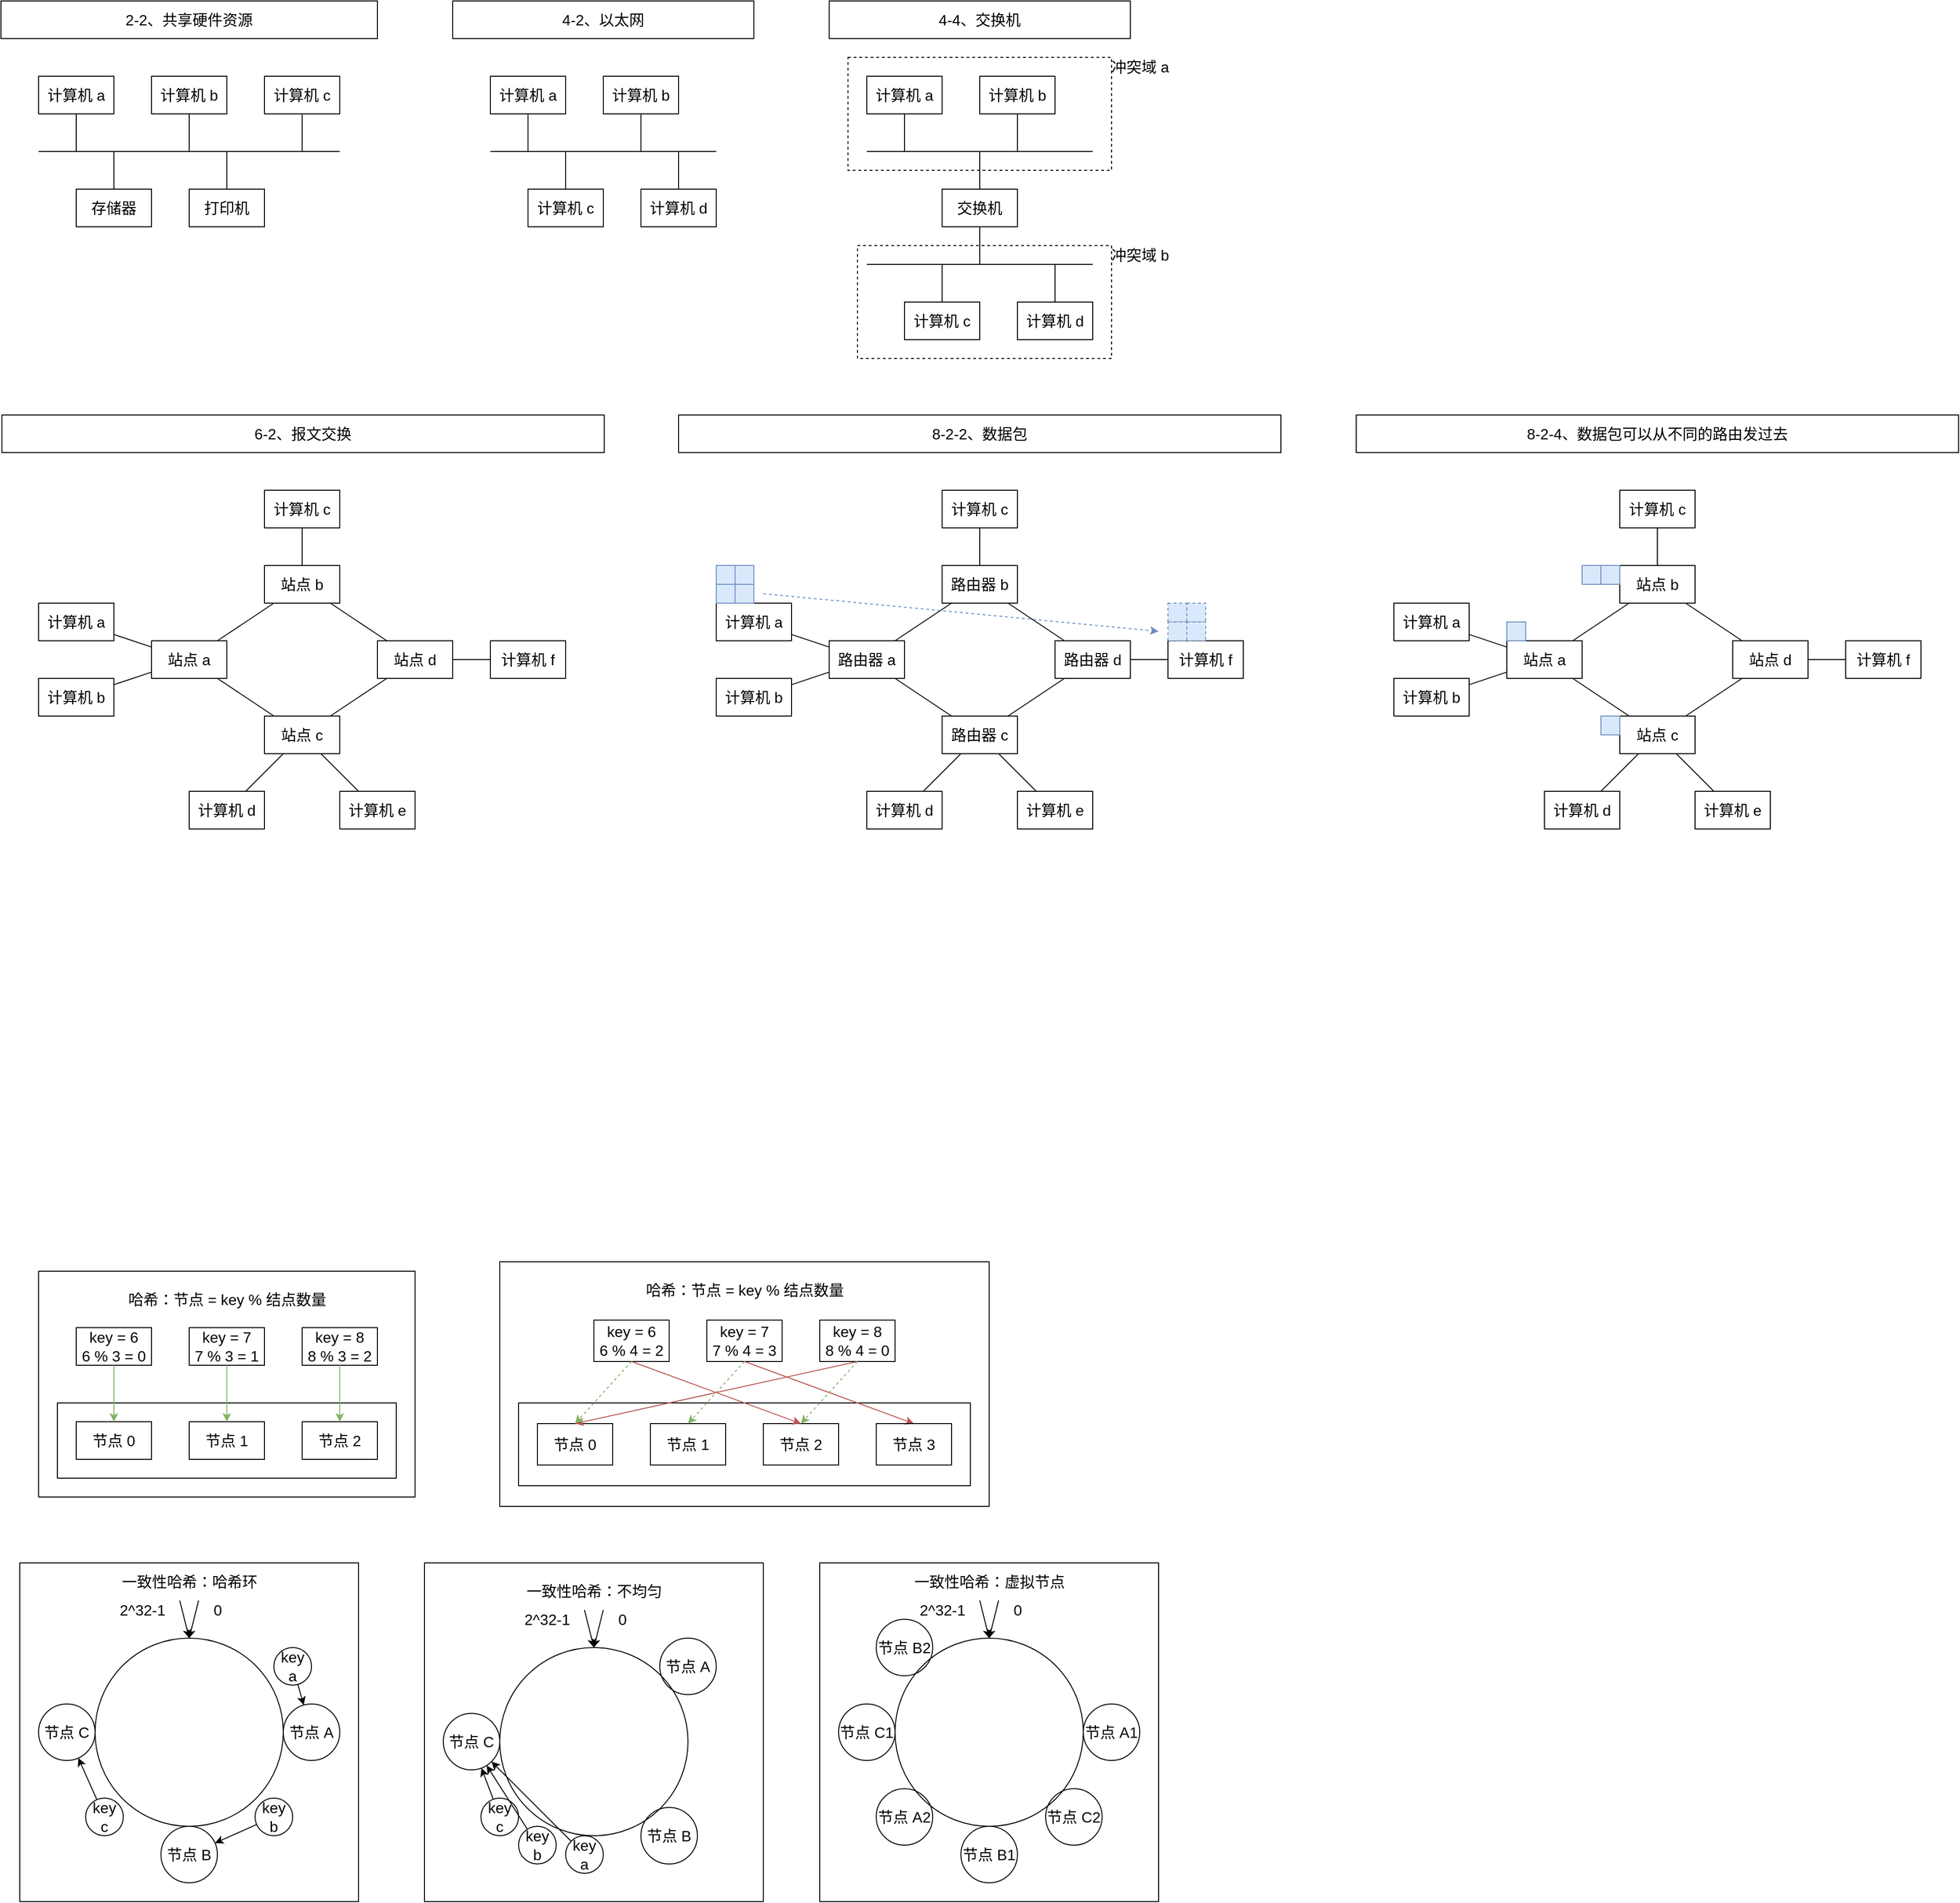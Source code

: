 <mxfile version="17.4.2" type="device"><diagram id="4A3AHrhqkBytTZ4Egqqp" name="第 1 页"><mxGraphModel dx="1209" dy="937" grid="1" gridSize="10" guides="0" tooltips="1" connect="1" arrows="0" fold="1" page="1" pageScale="1" pageWidth="827" pageHeight="1169" math="0" shadow="0"><root><mxCell id="0"/><mxCell id="1" parent="0"/><mxCell id="Lyq3fDjOrEpXF0PggJTx-3" value="" style="group;fontSize=16;" parent="1" vertex="1" connectable="0"><mxGeometry x="120" y="1430" width="400" height="240" as="geometry"/></mxCell><mxCell id="YoetPpUAzAx6CNNWcJrQ-24" value="" style="rounded=0;whiteSpace=wrap;html=1;fontSize=16;strokeColor=default;fillColor=none;container=0;" parent="Lyq3fDjOrEpXF0PggJTx-3" vertex="1"><mxGeometry x="20" y="140" width="360" height="80" as="geometry"/></mxCell><mxCell id="YoetPpUAzAx6CNNWcJrQ-17" value="key = 6&lt;br style=&quot;font-size: 16px;&quot;&gt;6 % 3 = 0" style="rounded=0;whiteSpace=wrap;html=1;fontSize=16;strokeColor=default;fillColor=none;container=0;" parent="Lyq3fDjOrEpXF0PggJTx-3" vertex="1"><mxGeometry x="40" y="60" width="80" height="40" as="geometry"/></mxCell><mxCell id="YoetPpUAzAx6CNNWcJrQ-19" value="key = 7&lt;br style=&quot;font-size: 16px;&quot;&gt;7 % 3 = 1" style="rounded=0;whiteSpace=wrap;html=1;fontSize=16;strokeColor=default;fillColor=none;container=0;" parent="Lyq3fDjOrEpXF0PggJTx-3" vertex="1"><mxGeometry x="160" y="60" width="80" height="40" as="geometry"/></mxCell><mxCell id="YoetPpUAzAx6CNNWcJrQ-20" value="key = 8&lt;br style=&quot;font-size: 16px;&quot;&gt;8 % 3 = 2" style="rounded=0;whiteSpace=wrap;html=1;fontSize=16;strokeColor=default;fillColor=none;container=0;" parent="Lyq3fDjOrEpXF0PggJTx-3" vertex="1"><mxGeometry x="280" y="60" width="80" height="40" as="geometry"/></mxCell><mxCell id="YoetPpUAzAx6CNNWcJrQ-21" value="节点&amp;nbsp;0" style="rounded=0;whiteSpace=wrap;html=1;fontSize=16;strokeColor=default;fillColor=none;container=0;" parent="Lyq3fDjOrEpXF0PggJTx-3" vertex="1"><mxGeometry x="40" y="160" width="80" height="40" as="geometry"/></mxCell><mxCell id="YoetPpUAzAx6CNNWcJrQ-22" value="节点 1" style="rounded=0;whiteSpace=wrap;html=1;fontSize=16;strokeColor=default;fillColor=none;container=0;" parent="Lyq3fDjOrEpXF0PggJTx-3" vertex="1"><mxGeometry x="160" y="160" width="80" height="40" as="geometry"/></mxCell><mxCell id="YoetPpUAzAx6CNNWcJrQ-23" value="节点&amp;nbsp;2" style="rounded=0;whiteSpace=wrap;html=1;fontSize=16;strokeColor=default;fillColor=none;container=0;" parent="Lyq3fDjOrEpXF0PggJTx-3" vertex="1"><mxGeometry x="280" y="160" width="80" height="40" as="geometry"/></mxCell><mxCell id="YoetPpUAzAx6CNNWcJrQ-25" value="" style="endArrow=classic;html=1;rounded=0;fontSize=16;strokeColor=#82b366;fillColor=#d5e8d4;" parent="Lyq3fDjOrEpXF0PggJTx-3" source="YoetPpUAzAx6CNNWcJrQ-17" target="YoetPpUAzAx6CNNWcJrQ-21" edge="1"><mxGeometry width="50" height="50" relative="1" as="geometry"><mxPoint x="200" y="110" as="sourcePoint"/><mxPoint x="250" y="60" as="targetPoint"/></mxGeometry></mxCell><mxCell id="YoetPpUAzAx6CNNWcJrQ-26" value="" style="endArrow=classic;html=1;rounded=0;fontSize=16;strokeColor=#82b366;fillColor=#d5e8d4;" parent="Lyq3fDjOrEpXF0PggJTx-3" source="YoetPpUAzAx6CNNWcJrQ-19" target="YoetPpUAzAx6CNNWcJrQ-22" edge="1"><mxGeometry width="50" height="50" relative="1" as="geometry"><mxPoint x="200" y="110" as="sourcePoint"/><mxPoint x="250" y="60" as="targetPoint"/></mxGeometry></mxCell><mxCell id="YoetPpUAzAx6CNNWcJrQ-27" value="" style="endArrow=classic;html=1;rounded=0;fontSize=16;strokeColor=#82b366;fillColor=#d5e8d4;" parent="Lyq3fDjOrEpXF0PggJTx-3" source="YoetPpUAzAx6CNNWcJrQ-20" target="YoetPpUAzAx6CNNWcJrQ-23" edge="1"><mxGeometry width="50" height="50" relative="1" as="geometry"><mxPoint x="210" y="110" as="sourcePoint"/><mxPoint x="210" y="170" as="targetPoint"/></mxGeometry></mxCell><mxCell id="YoetPpUAzAx6CNNWcJrQ-40" value="" style="rounded=0;whiteSpace=wrap;html=1;fontSize=16;strokeColor=default;fillColor=none;container=0;" parent="Lyq3fDjOrEpXF0PggJTx-3" vertex="1"><mxGeometry width="400" height="240" as="geometry"/></mxCell><mxCell id="Lyq3fDjOrEpXF0PggJTx-2" value="哈希：节点 = key % 结点数量" style="text;html=1;align=center;verticalAlign=middle;resizable=0;points=[];autosize=1;strokeColor=none;fillColor=none;fontSize=16;" parent="Lyq3fDjOrEpXF0PggJTx-3" vertex="1"><mxGeometry x="85" y="20" width="230" height="20" as="geometry"/></mxCell><mxCell id="Lyq3fDjOrEpXF0PggJTx-10" value="" style="group;fontSize=16;" parent="1" vertex="1" connectable="0"><mxGeometry x="610" y="1420" width="520" height="260" as="geometry"/></mxCell><mxCell id="YoetPpUAzAx6CNNWcJrQ-42" value="" style="rounded=0;whiteSpace=wrap;html=1;fontSize=16;strokeColor=default;fillColor=none;container=0;" parent="Lyq3fDjOrEpXF0PggJTx-10" vertex="1"><mxGeometry width="520" height="260" as="geometry"/></mxCell><mxCell id="Lyq3fDjOrEpXF0PggJTx-4" value="哈希：节点 = key % 结点数量" style="text;html=1;align=center;verticalAlign=middle;resizable=0;points=[];autosize=1;strokeColor=none;fillColor=none;fontSize=16;container=0;" parent="Lyq3fDjOrEpXF0PggJTx-10" vertex="1"><mxGeometry x="145" y="20" width="230" height="20" as="geometry"/></mxCell><mxCell id="YoetPpUAzAx6CNNWcJrQ-28" value="" style="rounded=0;whiteSpace=wrap;html=1;fontSize=16;strokeColor=default;fillColor=none;container=0;" parent="Lyq3fDjOrEpXF0PggJTx-10" vertex="1"><mxGeometry x="20" y="150" width="480" height="88" as="geometry"/></mxCell><mxCell id="YoetPpUAzAx6CNNWcJrQ-29" value="key = 6&lt;br style=&quot;font-size: 16px;&quot;&gt;6 % 4 = 2" style="rounded=0;whiteSpace=wrap;html=1;fontSize=16;strokeColor=default;fillColor=none;container=0;" parent="Lyq3fDjOrEpXF0PggJTx-10" vertex="1"><mxGeometry x="100" y="62" width="80" height="44" as="geometry"/></mxCell><mxCell id="YoetPpUAzAx6CNNWcJrQ-30" value="key = 7&lt;br style=&quot;font-size: 16px;&quot;&gt;7 % 4 = 3" style="rounded=0;whiteSpace=wrap;html=1;fontSize=16;strokeColor=default;fillColor=none;container=0;" parent="Lyq3fDjOrEpXF0PggJTx-10" vertex="1"><mxGeometry x="220" y="62" width="80" height="44" as="geometry"/></mxCell><mxCell id="YoetPpUAzAx6CNNWcJrQ-31" value="key = 8&lt;br style=&quot;font-size: 16px;&quot;&gt;8 % 4 = 0" style="rounded=0;whiteSpace=wrap;html=1;fontSize=16;strokeColor=default;fillColor=none;container=0;" parent="Lyq3fDjOrEpXF0PggJTx-10" vertex="1"><mxGeometry x="340" y="62" width="80" height="44" as="geometry"/></mxCell><mxCell id="YoetPpUAzAx6CNNWcJrQ-32" value="节点&amp;nbsp;0" style="rounded=0;whiteSpace=wrap;html=1;fontSize=16;strokeColor=default;fillColor=none;container=0;" parent="Lyq3fDjOrEpXF0PggJTx-10" vertex="1"><mxGeometry x="40" y="172" width="80" height="44" as="geometry"/></mxCell><mxCell id="YoetPpUAzAx6CNNWcJrQ-33" value="节点 1" style="rounded=0;whiteSpace=wrap;html=1;fontSize=16;strokeColor=default;fillColor=none;container=0;" parent="Lyq3fDjOrEpXF0PggJTx-10" vertex="1"><mxGeometry x="160" y="172" width="80" height="44" as="geometry"/></mxCell><mxCell id="YoetPpUAzAx6CNNWcJrQ-34" value="节点&amp;nbsp;2" style="rounded=0;whiteSpace=wrap;html=1;fontSize=16;strokeColor=default;fillColor=none;container=0;" parent="Lyq3fDjOrEpXF0PggJTx-10" vertex="1"><mxGeometry x="280" y="172" width="80" height="44" as="geometry"/></mxCell><mxCell id="YoetPpUAzAx6CNNWcJrQ-35" value="" style="endArrow=classic;html=1;rounded=0;fontSize=16;strokeColor=#b85450;fillColor=#f8cecc;exitX=0.5;exitY=1;exitDx=0;exitDy=0;entryX=0.5;entryY=0;entryDx=0;entryDy=0;" parent="Lyq3fDjOrEpXF0PggJTx-10" source="YoetPpUAzAx6CNNWcJrQ-29" target="YoetPpUAzAx6CNNWcJrQ-34" edge="1"><mxGeometry width="50" height="50" relative="1" as="geometry"><mxPoint x="200" y="117" as="sourcePoint"/><mxPoint x="250" y="62" as="targetPoint"/></mxGeometry></mxCell><mxCell id="YoetPpUAzAx6CNNWcJrQ-36" value="" style="endArrow=classic;html=1;rounded=0;fontSize=16;strokeColor=#b85450;fillColor=#f8cecc;exitX=0.5;exitY=1;exitDx=0;exitDy=0;entryX=0.5;entryY=0;entryDx=0;entryDy=0;" parent="Lyq3fDjOrEpXF0PggJTx-10" source="YoetPpUAzAx6CNNWcJrQ-30" target="YoetPpUAzAx6CNNWcJrQ-38" edge="1"><mxGeometry width="50" height="50" relative="1" as="geometry"><mxPoint x="200" y="117" as="sourcePoint"/><mxPoint x="250" y="62" as="targetPoint"/></mxGeometry></mxCell><mxCell id="YoetPpUAzAx6CNNWcJrQ-37" value="" style="endArrow=classic;html=1;rounded=0;fontSize=16;strokeColor=#b85450;fillColor=#f8cecc;exitX=0.5;exitY=1;exitDx=0;exitDy=0;entryX=0.5;entryY=0;entryDx=0;entryDy=0;" parent="Lyq3fDjOrEpXF0PggJTx-10" source="YoetPpUAzAx6CNNWcJrQ-31" target="YoetPpUAzAx6CNNWcJrQ-32" edge="1"><mxGeometry width="50" height="50" relative="1" as="geometry"><mxPoint x="210" y="117" as="sourcePoint"/><mxPoint x="210" y="183" as="targetPoint"/></mxGeometry></mxCell><mxCell id="YoetPpUAzAx6CNNWcJrQ-38" value="节点 3" style="rounded=0;whiteSpace=wrap;html=1;fontSize=16;strokeColor=default;fillColor=none;container=0;" parent="Lyq3fDjOrEpXF0PggJTx-10" vertex="1"><mxGeometry x="400" y="172" width="80" height="44" as="geometry"/></mxCell><mxCell id="Lyq3fDjOrEpXF0PggJTx-5" value="" style="endArrow=classic;html=1;rounded=0;fontSize=16;strokeColor=#82b366;fillColor=#d5e8d4;exitX=0.5;exitY=1;exitDx=0;exitDy=0;entryX=0.5;entryY=0;entryDx=0;entryDy=0;dashed=1;" parent="Lyq3fDjOrEpXF0PggJTx-10" source="YoetPpUAzAx6CNNWcJrQ-29" target="YoetPpUAzAx6CNNWcJrQ-32" edge="1"><mxGeometry width="50" height="50" relative="1" as="geometry"><mxPoint x="550" y="112" as="sourcePoint"/><mxPoint x="550" y="172" as="targetPoint"/></mxGeometry></mxCell><mxCell id="Lyq3fDjOrEpXF0PggJTx-6" value="" style="endArrow=classic;html=1;rounded=0;fontSize=16;strokeColor=#82b366;fillColor=#d5e8d4;exitX=0.5;exitY=1;exitDx=0;exitDy=0;entryX=0.5;entryY=0;entryDx=0;entryDy=0;dashed=1;" parent="Lyq3fDjOrEpXF0PggJTx-10" source="YoetPpUAzAx6CNNWcJrQ-30" target="YoetPpUAzAx6CNNWcJrQ-33" edge="1"><mxGeometry width="50" height="50" relative="1" as="geometry"><mxPoint x="560" y="80" as="sourcePoint"/><mxPoint x="670" y="172" as="targetPoint"/></mxGeometry></mxCell><mxCell id="Lyq3fDjOrEpXF0PggJTx-7" value="" style="endArrow=classic;html=1;rounded=0;fontSize=16;strokeColor=#82b366;fillColor=#d5e8d4;exitX=0.5;exitY=1;exitDx=0;exitDy=0;entryX=0.5;entryY=0;entryDx=0;entryDy=0;dashed=1;" parent="Lyq3fDjOrEpXF0PggJTx-10" source="YoetPpUAzAx6CNNWcJrQ-31" target="YoetPpUAzAx6CNNWcJrQ-34" edge="1"><mxGeometry width="50" height="50" relative="1" as="geometry"><mxPoint x="610.0" y="112" as="sourcePoint"/><mxPoint x="610.0" y="172" as="targetPoint"/></mxGeometry></mxCell><mxCell id="Lyq3fDjOrEpXF0PggJTx-12" value="" style="group;fontSize=16;" parent="1" vertex="1" connectable="0"><mxGeometry x="100" y="1740" width="360" height="360" as="geometry"/></mxCell><mxCell id="YoetPpUAzAx6CNNWcJrQ-52" value="" style="ellipse;whiteSpace=wrap;html=1;aspect=fixed;fontSize=16;strokeColor=default;fillColor=none;container=0;" parent="Lyq3fDjOrEpXF0PggJTx-12" vertex="1"><mxGeometry x="80" y="80" width="200" height="200" as="geometry"/></mxCell><mxCell id="YoetPpUAzAx6CNNWcJrQ-53" value="节点 C" style="ellipse;whiteSpace=wrap;html=1;aspect=fixed;fontSize=16;strokeColor=default;fillColor=none;container=0;" parent="Lyq3fDjOrEpXF0PggJTx-12" vertex="1"><mxGeometry x="20" y="150" width="60" height="60" as="geometry"/></mxCell><mxCell id="YoetPpUAzAx6CNNWcJrQ-54" value="节点 B" style="ellipse;whiteSpace=wrap;html=1;aspect=fixed;fontSize=16;strokeColor=default;fillColor=none;container=0;" parent="Lyq3fDjOrEpXF0PggJTx-12" vertex="1"><mxGeometry x="150" y="280" width="60" height="60" as="geometry"/></mxCell><mxCell id="YoetPpUAzAx6CNNWcJrQ-55" value="节点 A" style="ellipse;whiteSpace=wrap;html=1;aspect=fixed;fontSize=16;strokeColor=default;fillColor=none;container=0;" parent="Lyq3fDjOrEpXF0PggJTx-12" vertex="1"><mxGeometry x="280" y="150" width="60" height="60" as="geometry"/></mxCell><mxCell id="YoetPpUAzAx6CNNWcJrQ-56" value="" style="endArrow=classic;html=1;rounded=0;fontSize=16;strokeColor=#000000;entryX=0.5;entryY=0;entryDx=0;entryDy=0;" parent="Lyq3fDjOrEpXF0PggJTx-12" target="YoetPpUAzAx6CNNWcJrQ-52" edge="1"><mxGeometry width="50" height="50" relative="1" as="geometry"><mxPoint x="190" y="40" as="sourcePoint"/><mxPoint x="190" y="80" as="targetPoint"/></mxGeometry></mxCell><mxCell id="YoetPpUAzAx6CNNWcJrQ-57" value="" style="endArrow=classic;html=1;rounded=0;fontSize=16;strokeColor=#000000;entryX=0.5;entryY=0;entryDx=0;entryDy=0;" parent="Lyq3fDjOrEpXF0PggJTx-12" target="YoetPpUAzAx6CNNWcJrQ-52" edge="1"><mxGeometry width="50" height="50" relative="1" as="geometry"><mxPoint x="170" y="40" as="sourcePoint"/><mxPoint x="170" y="80" as="targetPoint"/></mxGeometry></mxCell><mxCell id="YoetPpUAzAx6CNNWcJrQ-58" value="0" style="text;html=1;align=center;verticalAlign=middle;resizable=0;points=[];autosize=1;strokeColor=none;fillColor=none;fontSize=16;container=0;" parent="Lyq3fDjOrEpXF0PggJTx-12" vertex="1"><mxGeometry x="200" y="40" width="20" height="20" as="geometry"/></mxCell><mxCell id="YoetPpUAzAx6CNNWcJrQ-59" value="2^32-1" style="text;html=1;align=center;verticalAlign=middle;resizable=0;points=[];autosize=1;strokeColor=none;fillColor=none;fontSize=16;container=0;" parent="Lyq3fDjOrEpXF0PggJTx-12" vertex="1"><mxGeometry x="100" y="40" width="60" height="20" as="geometry"/></mxCell><mxCell id="YoetPpUAzAx6CNNWcJrQ-60" value="key&lt;br style=&quot;font-size: 16px;&quot;&gt;a" style="ellipse;whiteSpace=wrap;html=1;aspect=fixed;fontSize=16;strokeColor=default;fillColor=none;container=0;" parent="Lyq3fDjOrEpXF0PggJTx-12" vertex="1"><mxGeometry x="270" y="90" width="40" height="40" as="geometry"/></mxCell><mxCell id="YoetPpUAzAx6CNNWcJrQ-61" value="key&lt;br style=&quot;font-size: 16px;&quot;&gt;b" style="ellipse;whiteSpace=wrap;html=1;aspect=fixed;fontSize=16;strokeColor=default;fillColor=none;container=0;" parent="Lyq3fDjOrEpXF0PggJTx-12" vertex="1"><mxGeometry x="250" y="250" width="40" height="40" as="geometry"/></mxCell><mxCell id="YoetPpUAzAx6CNNWcJrQ-62" value="key&lt;br style=&quot;font-size: 16px;&quot;&gt;c" style="ellipse;whiteSpace=wrap;html=1;aspect=fixed;fontSize=16;strokeColor=default;fillColor=none;container=0;" parent="Lyq3fDjOrEpXF0PggJTx-12" vertex="1"><mxGeometry x="70" y="250" width="40" height="40" as="geometry"/></mxCell><mxCell id="YoetPpUAzAx6CNNWcJrQ-63" value="" style="endArrow=classic;html=1;rounded=0;fontSize=16;strokeColor=#000000;" parent="Lyq3fDjOrEpXF0PggJTx-12" source="YoetPpUAzAx6CNNWcJrQ-61" target="YoetPpUAzAx6CNNWcJrQ-54" edge="1"><mxGeometry width="50" height="50" relative="1" as="geometry"><mxPoint x="150" y="130" as="sourcePoint"/><mxPoint x="200" y="80" as="targetPoint"/></mxGeometry></mxCell><mxCell id="YoetPpUAzAx6CNNWcJrQ-64" value="" style="endArrow=classic;html=1;rounded=0;fontSize=16;strokeColor=#000000;" parent="Lyq3fDjOrEpXF0PggJTx-12" source="YoetPpUAzAx6CNNWcJrQ-60" target="YoetPpUAzAx6CNNWcJrQ-55" edge="1"><mxGeometry width="50" height="50" relative="1" as="geometry"><mxPoint x="261.497" y="293.52" as="sourcePoint"/><mxPoint x="218.12" y="309.548" as="targetPoint"/></mxGeometry></mxCell><mxCell id="YoetPpUAzAx6CNNWcJrQ-65" value="" style="endArrow=classic;html=1;rounded=0;fontSize=16;strokeColor=#000000;" parent="Lyq3fDjOrEpXF0PggJTx-12" source="YoetPpUAzAx6CNNWcJrQ-62" target="YoetPpUAzAx6CNNWcJrQ-53" edge="1"><mxGeometry width="50" height="50" relative="1" as="geometry"><mxPoint x="294.519" y="128.117" as="sourcePoint"/><mxPoint x="308.578" y="162.26" as="targetPoint"/></mxGeometry></mxCell><mxCell id="YoetPpUAzAx6CNNWcJrQ-66" value="" style="rounded=0;whiteSpace=wrap;html=1;fontSize=16;strokeColor=default;fillColor=none;container=0;" parent="Lyq3fDjOrEpXF0PggJTx-12" vertex="1"><mxGeometry width="360" height="360" as="geometry"/></mxCell><mxCell id="Lyq3fDjOrEpXF0PggJTx-11" value="一致性哈希：哈希环" style="text;html=1;align=center;verticalAlign=middle;resizable=0;points=[];autosize=1;strokeColor=none;fillColor=none;fontSize=16;" parent="Lyq3fDjOrEpXF0PggJTx-12" vertex="1"><mxGeometry x="100" y="10" width="160" height="20" as="geometry"/></mxCell><mxCell id="Lyq3fDjOrEpXF0PggJTx-25" value="" style="group;fontSize=16;" parent="1" vertex="1" connectable="0"><mxGeometry x="950" y="1740" width="360" height="360" as="geometry"/></mxCell><mxCell id="YoetPpUAzAx6CNNWcJrQ-95" value="" style="ellipse;whiteSpace=wrap;html=1;aspect=fixed;fontSize=16;strokeColor=default;fillColor=none;container=0;" parent="Lyq3fDjOrEpXF0PggJTx-25" vertex="1"><mxGeometry x="80" y="80" width="200" height="200" as="geometry"/></mxCell><mxCell id="YoetPpUAzAx6CNNWcJrQ-96" value="节点 C1" style="ellipse;whiteSpace=wrap;html=1;aspect=fixed;fontSize=16;strokeColor=default;fillColor=none;container=0;" parent="Lyq3fDjOrEpXF0PggJTx-25" vertex="1"><mxGeometry x="20" y="150" width="60" height="60" as="geometry"/></mxCell><mxCell id="YoetPpUAzAx6CNNWcJrQ-97" value="节点 B2" style="ellipse;whiteSpace=wrap;html=1;aspect=fixed;fontSize=16;strokeColor=default;fillColor=none;container=0;" parent="Lyq3fDjOrEpXF0PggJTx-25" vertex="1"><mxGeometry x="60" y="60" width="60" height="60" as="geometry"/></mxCell><mxCell id="YoetPpUAzAx6CNNWcJrQ-98" value="节点 A2" style="ellipse;whiteSpace=wrap;html=1;aspect=fixed;fontSize=16;strokeColor=default;fillColor=none;container=0;" parent="Lyq3fDjOrEpXF0PggJTx-25" vertex="1"><mxGeometry x="60" y="240" width="60" height="60" as="geometry"/></mxCell><mxCell id="YoetPpUAzAx6CNNWcJrQ-109" value="" style="rounded=0;whiteSpace=wrap;html=1;fontSize=16;strokeColor=default;fillColor=none;container=0;" parent="Lyq3fDjOrEpXF0PggJTx-25" vertex="1"><mxGeometry width="360" height="360" as="geometry"/></mxCell><mxCell id="YoetPpUAzAx6CNNWcJrQ-111" value="节点 B1" style="ellipse;whiteSpace=wrap;html=1;aspect=fixed;fontSize=16;strokeColor=default;fillColor=none;container=0;" parent="Lyq3fDjOrEpXF0PggJTx-25" vertex="1"><mxGeometry x="150" y="280" width="60" height="60" as="geometry"/></mxCell><mxCell id="YoetPpUAzAx6CNNWcJrQ-112" value="节点 A1" style="ellipse;whiteSpace=wrap;html=1;aspect=fixed;fontSize=16;strokeColor=default;fillColor=none;container=0;" parent="Lyq3fDjOrEpXF0PggJTx-25" vertex="1"><mxGeometry x="280" y="150" width="60" height="60" as="geometry"/></mxCell><mxCell id="YoetPpUAzAx6CNNWcJrQ-116" value="节点 C2" style="ellipse;whiteSpace=wrap;html=1;aspect=fixed;fontSize=16;strokeColor=default;fillColor=none;container=0;" parent="Lyq3fDjOrEpXF0PggJTx-25" vertex="1"><mxGeometry x="240" y="240" width="60" height="60" as="geometry"/></mxCell><mxCell id="Lyq3fDjOrEpXF0PggJTx-19" value="" style="endArrow=classic;html=1;rounded=0;fontSize=16;strokeColor=#000000;entryX=0.5;entryY=0;entryDx=0;entryDy=0;" parent="Lyq3fDjOrEpXF0PggJTx-25" target="YoetPpUAzAx6CNNWcJrQ-95" edge="1"><mxGeometry width="50" height="50" relative="1" as="geometry"><mxPoint x="190" y="40" as="sourcePoint"/><mxPoint x="180" y="70" as="targetPoint"/></mxGeometry></mxCell><mxCell id="Lyq3fDjOrEpXF0PggJTx-20" value="" style="endArrow=classic;html=1;rounded=0;fontSize=16;strokeColor=#000000;entryX=0.5;entryY=0;entryDx=0;entryDy=0;" parent="Lyq3fDjOrEpXF0PggJTx-25" target="YoetPpUAzAx6CNNWcJrQ-95" edge="1"><mxGeometry width="50" height="50" relative="1" as="geometry"><mxPoint x="170" y="40" as="sourcePoint"/><mxPoint x="180" y="70" as="targetPoint"/></mxGeometry></mxCell><mxCell id="Lyq3fDjOrEpXF0PggJTx-21" value="0" style="text;html=1;align=center;verticalAlign=middle;resizable=0;points=[];autosize=1;strokeColor=none;fillColor=none;fontSize=16;container=0;" parent="Lyq3fDjOrEpXF0PggJTx-25" vertex="1"><mxGeometry x="200" y="40" width="20" height="20" as="geometry"/></mxCell><mxCell id="Lyq3fDjOrEpXF0PggJTx-22" value="2^32-1" style="text;html=1;align=center;verticalAlign=middle;resizable=0;points=[];autosize=1;strokeColor=none;fillColor=none;fontSize=16;container=0;" parent="Lyq3fDjOrEpXF0PggJTx-25" vertex="1"><mxGeometry x="100" y="40" width="60" height="20" as="geometry"/></mxCell><mxCell id="Lyq3fDjOrEpXF0PggJTx-23" value="一致性哈希：虚拟节点" style="text;html=1;align=center;verticalAlign=middle;resizable=0;points=[];autosize=1;strokeColor=none;fillColor=none;fontSize=16;" parent="Lyq3fDjOrEpXF0PggJTx-25" vertex="1"><mxGeometry x="90" y="10" width="180" height="20" as="geometry"/></mxCell><mxCell id="Lyq3fDjOrEpXF0PggJTx-27" value="" style="group;fontSize=16;" parent="1" vertex="1" connectable="0"><mxGeometry x="530" y="1740" width="360" height="360" as="geometry"/></mxCell><mxCell id="YoetPpUAzAx6CNNWcJrQ-86" value="" style="rounded=0;whiteSpace=wrap;html=1;fontSize=16;strokeColor=default;fillColor=none;container=0;" parent="Lyq3fDjOrEpXF0PggJTx-27" vertex="1"><mxGeometry width="360" height="360" as="geometry"/></mxCell><mxCell id="YoetPpUAzAx6CNNWcJrQ-72" value="" style="ellipse;whiteSpace=wrap;html=1;aspect=fixed;fontSize=16;strokeColor=default;fillColor=none;container=0;" parent="Lyq3fDjOrEpXF0PggJTx-27" vertex="1"><mxGeometry x="80" y="90" width="200" height="200" as="geometry"/></mxCell><mxCell id="YoetPpUAzAx6CNNWcJrQ-73" value="节点 C" style="ellipse;whiteSpace=wrap;html=1;aspect=fixed;fontSize=16;strokeColor=default;fillColor=none;container=0;" parent="Lyq3fDjOrEpXF0PggJTx-27" vertex="1"><mxGeometry x="20" y="160" width="60" height="60" as="geometry"/></mxCell><mxCell id="YoetPpUAzAx6CNNWcJrQ-74" value="节点 B" style="ellipse;whiteSpace=wrap;html=1;aspect=fixed;fontSize=16;strokeColor=default;fillColor=none;container=0;" parent="Lyq3fDjOrEpXF0PggJTx-27" vertex="1"><mxGeometry x="230" y="260" width="60" height="60" as="geometry"/></mxCell><mxCell id="YoetPpUAzAx6CNNWcJrQ-75" value="节点 A" style="ellipse;whiteSpace=wrap;html=1;aspect=fixed;fontSize=16;strokeColor=default;fillColor=none;container=0;" parent="Lyq3fDjOrEpXF0PggJTx-27" vertex="1"><mxGeometry x="250" y="80" width="60" height="60" as="geometry"/></mxCell><mxCell id="YoetPpUAzAx6CNNWcJrQ-80" value="key&lt;br style=&quot;font-size: 16px;&quot;&gt;a" style="ellipse;whiteSpace=wrap;html=1;aspect=fixed;fontSize=16;strokeColor=default;fillColor=none;container=0;" parent="Lyq3fDjOrEpXF0PggJTx-27" vertex="1"><mxGeometry x="150" y="290" width="40" height="40" as="geometry"/></mxCell><mxCell id="YoetPpUAzAx6CNNWcJrQ-81" value="key&lt;br style=&quot;font-size: 16px;&quot;&gt;b" style="ellipse;whiteSpace=wrap;html=1;aspect=fixed;fontSize=16;strokeColor=default;fillColor=none;container=0;" parent="Lyq3fDjOrEpXF0PggJTx-27" vertex="1"><mxGeometry x="100" y="280" width="40" height="40" as="geometry"/></mxCell><mxCell id="YoetPpUAzAx6CNNWcJrQ-82" value="key&lt;br style=&quot;font-size: 16px;&quot;&gt;c" style="ellipse;whiteSpace=wrap;html=1;aspect=fixed;fontSize=16;strokeColor=default;fillColor=none;container=0;" parent="Lyq3fDjOrEpXF0PggJTx-27" vertex="1"><mxGeometry x="60" y="250" width="40" height="40" as="geometry"/></mxCell><mxCell id="YoetPpUAzAx6CNNWcJrQ-83" value="" style="endArrow=classic;html=1;rounded=0;fontSize=16;strokeColor=#000000;" parent="Lyq3fDjOrEpXF0PggJTx-27" source="YoetPpUAzAx6CNNWcJrQ-81" target="YoetPpUAzAx6CNNWcJrQ-73" edge="1"><mxGeometry width="50" height="50" relative="1" as="geometry"><mxPoint x="150" y="140" as="sourcePoint"/><mxPoint x="200" y="90" as="targetPoint"/></mxGeometry></mxCell><mxCell id="YoetPpUAzAx6CNNWcJrQ-84" value="" style="endArrow=classic;html=1;rounded=0;fontSize=16;strokeColor=#000000;" parent="Lyq3fDjOrEpXF0PggJTx-27" source="YoetPpUAzAx6CNNWcJrQ-80" target="YoetPpUAzAx6CNNWcJrQ-73" edge="1"><mxGeometry width="50" height="50" relative="1" as="geometry"><mxPoint x="261.497" y="303.52" as="sourcePoint"/><mxPoint x="218.12" y="319.548" as="targetPoint"/></mxGeometry></mxCell><mxCell id="YoetPpUAzAx6CNNWcJrQ-85" value="" style="endArrow=classic;html=1;rounded=0;fontSize=16;strokeColor=#000000;" parent="Lyq3fDjOrEpXF0PggJTx-27" source="YoetPpUAzAx6CNNWcJrQ-82" target="YoetPpUAzAx6CNNWcJrQ-73" edge="1"><mxGeometry width="50" height="50" relative="1" as="geometry"><mxPoint x="294.519" y="138.117" as="sourcePoint"/><mxPoint x="308.578" y="172.26" as="targetPoint"/></mxGeometry></mxCell><mxCell id="Lyq3fDjOrEpXF0PggJTx-13" value="" style="endArrow=classic;html=1;rounded=0;fontSize=16;strokeColor=#000000;entryX=0.5;entryY=0;entryDx=0;entryDy=0;" parent="Lyq3fDjOrEpXF0PggJTx-27" target="YoetPpUAzAx6CNNWcJrQ-72" edge="1"><mxGeometry width="50" height="50" relative="1" as="geometry"><mxPoint x="190" y="50.0" as="sourcePoint"/><mxPoint x="180" y="90" as="targetPoint"/></mxGeometry></mxCell><mxCell id="Lyq3fDjOrEpXF0PggJTx-14" value="" style="endArrow=classic;html=1;rounded=0;fontSize=16;strokeColor=#000000;entryX=0.5;entryY=0;entryDx=0;entryDy=0;" parent="Lyq3fDjOrEpXF0PggJTx-27" target="YoetPpUAzAx6CNNWcJrQ-72" edge="1"><mxGeometry width="50" height="50" relative="1" as="geometry"><mxPoint x="170" y="50.0" as="sourcePoint"/><mxPoint x="170" y="80" as="targetPoint"/></mxGeometry></mxCell><mxCell id="Lyq3fDjOrEpXF0PggJTx-15" value="0" style="text;html=1;align=center;verticalAlign=middle;resizable=0;points=[];autosize=1;strokeColor=none;fillColor=none;fontSize=16;container=0;" parent="Lyq3fDjOrEpXF0PggJTx-27" vertex="1"><mxGeometry x="200" y="50" width="20" height="20" as="geometry"/></mxCell><mxCell id="Lyq3fDjOrEpXF0PggJTx-16" value="2^32-1" style="text;html=1;align=center;verticalAlign=middle;resizable=0;points=[];autosize=1;strokeColor=none;fillColor=none;fontSize=16;container=0;" parent="Lyq3fDjOrEpXF0PggJTx-27" vertex="1"><mxGeometry x="100" y="50" width="60" height="20" as="geometry"/></mxCell><mxCell id="Lyq3fDjOrEpXF0PggJTx-17" value="一致性哈希：不均匀" style="text;html=1;align=center;verticalAlign=middle;resizable=0;points=[];autosize=1;strokeColor=none;fillColor=none;fontSize=16;container=0;" parent="Lyq3fDjOrEpXF0PggJTx-27" vertex="1"><mxGeometry x="100" y="20" width="160" height="20" as="geometry"/></mxCell><mxCell id="l4anVEKc8jvkX2-m2VHs-1" value="计算机 a" style="rounded=0;whiteSpace=wrap;html=1;fillColor=none;fontSize=16;" parent="1" vertex="1"><mxGeometry x="120" y="160" width="80" height="40" as="geometry"/></mxCell><mxCell id="l4anVEKc8jvkX2-m2VHs-2" value="计算机 b" style="rounded=0;whiteSpace=wrap;html=1;fillColor=none;fontSize=16;" parent="1" vertex="1"><mxGeometry x="240" y="160" width="80" height="40" as="geometry"/></mxCell><mxCell id="l4anVEKc8jvkX2-m2VHs-3" value="存储器" style="rounded=0;whiteSpace=wrap;html=1;fillColor=none;fontSize=16;" parent="1" vertex="1"><mxGeometry x="160" y="280" width="80" height="40" as="geometry"/></mxCell><mxCell id="l4anVEKc8jvkX2-m2VHs-4" value="打印机" style="rounded=0;whiteSpace=wrap;html=1;fillColor=none;fontSize=16;" parent="1" vertex="1"><mxGeometry x="280" y="280" width="80" height="40" as="geometry"/></mxCell><mxCell id="l4anVEKc8jvkX2-m2VHs-5" value="" style="endArrow=none;html=1;rounded=0;fontSize=16;" parent="1" edge="1"><mxGeometry width="50" height="50" relative="1" as="geometry"><mxPoint x="120" y="240" as="sourcePoint"/><mxPoint x="440" y="240" as="targetPoint"/></mxGeometry></mxCell><mxCell id="l4anVEKc8jvkX2-m2VHs-6" value="" style="endArrow=none;html=1;rounded=0;fontSize=16;" parent="1" target="l4anVEKc8jvkX2-m2VHs-3" edge="1"><mxGeometry width="50" height="50" relative="1" as="geometry"><mxPoint x="200" y="240" as="sourcePoint"/><mxPoint x="410" y="250" as="targetPoint"/></mxGeometry></mxCell><mxCell id="l4anVEKc8jvkX2-m2VHs-7" value="" style="endArrow=none;html=1;rounded=0;fontSize=16;" parent="1" target="l4anVEKc8jvkX2-m2VHs-4" edge="1"><mxGeometry width="50" height="50" relative="1" as="geometry"><mxPoint x="320" y="240" as="sourcePoint"/><mxPoint x="210" y="290" as="targetPoint"/></mxGeometry></mxCell><mxCell id="l4anVEKc8jvkX2-m2VHs-8" value="" style="endArrow=none;html=1;rounded=0;fontSize=16;" parent="1" source="l4anVEKc8jvkX2-m2VHs-1" edge="1"><mxGeometry width="50" height="50" relative="1" as="geometry"><mxPoint x="290" y="250" as="sourcePoint"/><mxPoint x="160" y="240" as="targetPoint"/></mxGeometry></mxCell><mxCell id="l4anVEKc8jvkX2-m2VHs-9" value="" style="endArrow=none;html=1;rounded=0;fontSize=16;" parent="1" source="l4anVEKc8jvkX2-m2VHs-2" edge="1"><mxGeometry width="50" height="50" relative="1" as="geometry"><mxPoint x="170" y="210" as="sourcePoint"/><mxPoint x="280" y="240" as="targetPoint"/></mxGeometry></mxCell><mxCell id="l4anVEKc8jvkX2-m2VHs-10" value="计算机 c" style="rounded=0;whiteSpace=wrap;html=1;fillColor=none;fontSize=16;" parent="1" vertex="1"><mxGeometry x="360" y="160" width="80" height="40" as="geometry"/></mxCell><mxCell id="l4anVEKc8jvkX2-m2VHs-11" value="" style="endArrow=none;html=1;rounded=0;fontSize=16;" parent="1" source="l4anVEKc8jvkX2-m2VHs-10" edge="1"><mxGeometry width="50" height="50" relative="1" as="geometry"><mxPoint x="290" y="210" as="sourcePoint"/><mxPoint x="400" y="240" as="targetPoint"/></mxGeometry></mxCell><mxCell id="l4anVEKc8jvkX2-m2VHs-12" value="2-2、共享硬件资源" style="rounded=0;whiteSpace=wrap;html=1;fillColor=none;fontSize=16;" parent="1" vertex="1"><mxGeometry x="80" y="80" width="400" height="40" as="geometry"/></mxCell><mxCell id="l4anVEKc8jvkX2-m2VHs-13" value="计算机 a" style="rounded=0;whiteSpace=wrap;html=1;fillColor=none;fontSize=16;" parent="1" vertex="1"><mxGeometry x="600" y="160" width="80" height="40" as="geometry"/></mxCell><mxCell id="l4anVEKc8jvkX2-m2VHs-14" value="计算机 b" style="rounded=0;whiteSpace=wrap;html=1;fillColor=none;fontSize=16;" parent="1" vertex="1"><mxGeometry x="720" y="160" width="80" height="40" as="geometry"/></mxCell><mxCell id="l4anVEKc8jvkX2-m2VHs-17" value="" style="endArrow=none;html=1;rounded=0;fontSize=16;" parent="1" edge="1"><mxGeometry width="50" height="50" relative="1" as="geometry"><mxPoint x="600" y="240.0" as="sourcePoint"/><mxPoint x="840" y="240" as="targetPoint"/></mxGeometry></mxCell><mxCell id="l4anVEKc8jvkX2-m2VHs-20" value="" style="endArrow=none;html=1;rounded=0;fontSize=16;" parent="1" source="l4anVEKc8jvkX2-m2VHs-13" edge="1"><mxGeometry width="50" height="50" relative="1" as="geometry"><mxPoint x="770" y="250" as="sourcePoint"/><mxPoint x="640" y="240.0" as="targetPoint"/></mxGeometry></mxCell><mxCell id="l4anVEKc8jvkX2-m2VHs-21" value="" style="endArrow=none;html=1;rounded=0;fontSize=16;" parent="1" source="l4anVEKc8jvkX2-m2VHs-14" edge="1"><mxGeometry width="50" height="50" relative="1" as="geometry"><mxPoint x="650" y="210" as="sourcePoint"/><mxPoint x="760" y="240.0" as="targetPoint"/></mxGeometry></mxCell><mxCell id="l4anVEKc8jvkX2-m2VHs-22" value="计算机 c" style="rounded=0;whiteSpace=wrap;html=1;fillColor=none;fontSize=16;" parent="1" vertex="1"><mxGeometry x="640" y="280" width="80" height="40" as="geometry"/></mxCell><mxCell id="l4anVEKc8jvkX2-m2VHs-23" value="" style="endArrow=none;html=1;rounded=0;fontSize=16;" parent="1" source="l4anVEKc8jvkX2-m2VHs-22" edge="1"><mxGeometry width="50" height="50" relative="1" as="geometry"><mxPoint x="570" y="330" as="sourcePoint"/><mxPoint x="680" y="240" as="targetPoint"/></mxGeometry></mxCell><mxCell id="l4anVEKc8jvkX2-m2VHs-24" value="4-2、以太网" style="rounded=0;whiteSpace=wrap;html=1;fillColor=none;fontSize=16;" parent="1" vertex="1"><mxGeometry x="560" y="80" width="320" height="40" as="geometry"/></mxCell><mxCell id="l4anVEKc8jvkX2-m2VHs-25" value="计算机 d" style="rounded=0;whiteSpace=wrap;html=1;fillColor=none;fontSize=16;" parent="1" vertex="1"><mxGeometry x="760" y="280" width="80" height="40" as="geometry"/></mxCell><mxCell id="l4anVEKc8jvkX2-m2VHs-26" value="" style="endArrow=none;html=1;rounded=0;fontSize=16;" parent="1" source="l4anVEKc8jvkX2-m2VHs-25" edge="1"><mxGeometry width="50" height="50" relative="1" as="geometry"><mxPoint x="690" y="330" as="sourcePoint"/><mxPoint x="800" y="240" as="targetPoint"/></mxGeometry></mxCell><mxCell id="l4anVEKc8jvkX2-m2VHs-37" value="计算机 a" style="rounded=0;whiteSpace=wrap;html=1;fillColor=none;fontSize=16;" parent="1" vertex="1"><mxGeometry x="1000" y="160" width="80" height="40" as="geometry"/></mxCell><mxCell id="l4anVEKc8jvkX2-m2VHs-38" value="计算机 b" style="rounded=0;whiteSpace=wrap;html=1;fillColor=none;fontSize=16;" parent="1" vertex="1"><mxGeometry x="1120" y="160" width="80" height="40" as="geometry"/></mxCell><mxCell id="l4anVEKc8jvkX2-m2VHs-39" value="" style="endArrow=none;html=1;rounded=0;fontSize=16;" parent="1" edge="1"><mxGeometry width="50" height="50" relative="1" as="geometry"><mxPoint x="1000" y="240" as="sourcePoint"/><mxPoint x="1240" y="240" as="targetPoint"/></mxGeometry></mxCell><mxCell id="l4anVEKc8jvkX2-m2VHs-40" value="" style="endArrow=none;html=1;rounded=0;fontSize=16;" parent="1" source="l4anVEKc8jvkX2-m2VHs-37" edge="1"><mxGeometry width="50" height="50" relative="1" as="geometry"><mxPoint x="1170" y="250" as="sourcePoint"/><mxPoint x="1040" y="240" as="targetPoint"/></mxGeometry></mxCell><mxCell id="l4anVEKc8jvkX2-m2VHs-41" value="" style="endArrow=none;html=1;rounded=0;fontSize=16;" parent="1" source="l4anVEKc8jvkX2-m2VHs-38" edge="1"><mxGeometry width="50" height="50" relative="1" as="geometry"><mxPoint x="1050" y="210" as="sourcePoint"/><mxPoint x="1160" y="240" as="targetPoint"/></mxGeometry></mxCell><mxCell id="l4anVEKc8jvkX2-m2VHs-44" value="4-4、交换机" style="rounded=0;whiteSpace=wrap;html=1;fillColor=none;fontSize=16;" parent="1" vertex="1"><mxGeometry x="960" y="80" width="320" height="40" as="geometry"/></mxCell><mxCell id="l4anVEKc8jvkX2-m2VHs-47" value="" style="endArrow=none;html=1;rounded=0;fontSize=16;" parent="1" edge="1"><mxGeometry width="50" height="50" relative="1" as="geometry"><mxPoint x="1000" y="360" as="sourcePoint"/><mxPoint x="1240" y="360" as="targetPoint"/></mxGeometry></mxCell><mxCell id="l4anVEKc8jvkX2-m2VHs-48" value="计算机 c" style="rounded=0;whiteSpace=wrap;html=1;fillColor=none;fontSize=16;" parent="1" vertex="1"><mxGeometry x="1040" y="400" width="80" height="40" as="geometry"/></mxCell><mxCell id="l4anVEKc8jvkX2-m2VHs-49" value="" style="endArrow=none;html=1;rounded=0;fontSize=16;" parent="1" source="l4anVEKc8jvkX2-m2VHs-48" edge="1"><mxGeometry width="50" height="50" relative="1" as="geometry"><mxPoint x="970" y="450" as="sourcePoint"/><mxPoint x="1080" y="360" as="targetPoint"/></mxGeometry></mxCell><mxCell id="l4anVEKc8jvkX2-m2VHs-50" value="计算机 d" style="rounded=0;whiteSpace=wrap;html=1;fillColor=none;fontSize=16;" parent="1" vertex="1"><mxGeometry x="1160" y="400" width="80" height="40" as="geometry"/></mxCell><mxCell id="l4anVEKc8jvkX2-m2VHs-51" value="" style="endArrow=none;html=1;rounded=0;fontSize=16;" parent="1" source="l4anVEKc8jvkX2-m2VHs-50" edge="1"><mxGeometry width="50" height="50" relative="1" as="geometry"><mxPoint x="1090" y="450" as="sourcePoint"/><mxPoint x="1200" y="360" as="targetPoint"/></mxGeometry></mxCell><mxCell id="l4anVEKc8jvkX2-m2VHs-52" value="交换机" style="rounded=0;whiteSpace=wrap;html=1;fillColor=none;fontSize=16;" parent="1" vertex="1"><mxGeometry x="1080" y="280" width="80" height="40" as="geometry"/></mxCell><mxCell id="l4anVEKc8jvkX2-m2VHs-53" value="" style="endArrow=none;html=1;rounded=0;fontSize=16;" parent="1" source="l4anVEKc8jvkX2-m2VHs-52" edge="1"><mxGeometry width="50" height="50" relative="1" as="geometry"><mxPoint x="1120" y="280" as="sourcePoint"/><mxPoint x="1120" y="240" as="targetPoint"/></mxGeometry></mxCell><mxCell id="l4anVEKc8jvkX2-m2VHs-54" value="" style="endArrow=none;html=1;rounded=0;fontSize=16;" parent="1" target="l4anVEKc8jvkX2-m2VHs-52" edge="1"><mxGeometry width="50" height="50" relative="1" as="geometry"><mxPoint x="1120" y="360" as="sourcePoint"/><mxPoint x="1120" y="320" as="targetPoint"/></mxGeometry></mxCell><mxCell id="l_iDDDQgKJVGSetQuyCK-1" value="计算机 a" style="rounded=0;whiteSpace=wrap;html=1;fillColor=none;fontSize=16;" vertex="1" parent="1"><mxGeometry x="120" y="720" width="80" height="40" as="geometry"/></mxCell><mxCell id="l_iDDDQgKJVGSetQuyCK-2" value="计算机 b" style="rounded=0;whiteSpace=wrap;html=1;fillColor=none;fontSize=16;" vertex="1" parent="1"><mxGeometry x="120" y="800" width="80" height="40" as="geometry"/></mxCell><mxCell id="l_iDDDQgKJVGSetQuyCK-6" value="6-2、报文交换" style="rounded=0;whiteSpace=wrap;html=1;fillColor=none;fontSize=16;" vertex="1" parent="1"><mxGeometry x="81" y="520" width="640" height="40" as="geometry"/></mxCell><mxCell id="l_iDDDQgKJVGSetQuyCK-12" value="站点 a" style="rounded=0;whiteSpace=wrap;html=1;fillColor=none;fontSize=16;" vertex="1" parent="1"><mxGeometry x="240" y="760" width="80" height="40" as="geometry"/></mxCell><mxCell id="l_iDDDQgKJVGSetQuyCK-16" value="站点 b" style="rounded=0;whiteSpace=wrap;html=1;fillColor=none;fontSize=16;" vertex="1" parent="1"><mxGeometry x="360" y="680" width="80" height="40" as="geometry"/></mxCell><mxCell id="l_iDDDQgKJVGSetQuyCK-17" value="站点 c" style="rounded=0;whiteSpace=wrap;html=1;fillColor=none;fontSize=16;" vertex="1" parent="1"><mxGeometry x="360" y="840" width="80" height="40" as="geometry"/></mxCell><mxCell id="l_iDDDQgKJVGSetQuyCK-18" value="站点 d" style="rounded=0;whiteSpace=wrap;html=1;fillColor=none;fontSize=16;" vertex="1" parent="1"><mxGeometry x="480" y="760" width="80" height="40" as="geometry"/></mxCell><mxCell id="l_iDDDQgKJVGSetQuyCK-19" value="计算机 c" style="rounded=0;whiteSpace=wrap;html=1;fillColor=none;fontSize=16;" vertex="1" parent="1"><mxGeometry x="360" y="600" width="80" height="40" as="geometry"/></mxCell><mxCell id="l_iDDDQgKJVGSetQuyCK-20" value="计算机 d" style="rounded=0;whiteSpace=wrap;html=1;fillColor=none;fontSize=16;" vertex="1" parent="1"><mxGeometry x="280" y="920" width="80" height="40" as="geometry"/></mxCell><mxCell id="l_iDDDQgKJVGSetQuyCK-21" value="计算机 e" style="rounded=0;whiteSpace=wrap;html=1;fillColor=none;fontSize=16;" vertex="1" parent="1"><mxGeometry x="440" y="920" width="80" height="40" as="geometry"/></mxCell><mxCell id="l_iDDDQgKJVGSetQuyCK-22" value="" style="endArrow=none;html=1;rounded=0;fontSize=16;" edge="1" parent="1" source="l_iDDDQgKJVGSetQuyCK-1" target="l_iDDDQgKJVGSetQuyCK-12"><mxGeometry width="50" height="50" relative="1" as="geometry"><mxPoint x="500" y="650" as="sourcePoint"/><mxPoint x="550" y="600" as="targetPoint"/></mxGeometry></mxCell><mxCell id="l_iDDDQgKJVGSetQuyCK-23" value="" style="endArrow=none;html=1;rounded=0;fontSize=16;" edge="1" parent="1" source="l_iDDDQgKJVGSetQuyCK-2" target="l_iDDDQgKJVGSetQuyCK-12"><mxGeometry width="50" height="50" relative="1" as="geometry"><mxPoint x="180" y="690" as="sourcePoint"/><mxPoint x="240" y="730" as="targetPoint"/></mxGeometry></mxCell><mxCell id="l_iDDDQgKJVGSetQuyCK-24" value="" style="endArrow=none;html=1;rounded=0;fontSize=16;" edge="1" parent="1" source="l_iDDDQgKJVGSetQuyCK-16" target="l_iDDDQgKJVGSetQuyCK-19"><mxGeometry width="50" height="50" relative="1" as="geometry"><mxPoint x="200" y="781.818" as="sourcePoint"/><mxPoint x="230" y="768.182" as="targetPoint"/></mxGeometry></mxCell><mxCell id="l_iDDDQgKJVGSetQuyCK-25" value="" style="endArrow=none;html=1;rounded=0;fontSize=16;" edge="1" parent="1" source="l_iDDDQgKJVGSetQuyCK-21" target="l_iDDDQgKJVGSetQuyCK-17"><mxGeometry width="50" height="50" relative="1" as="geometry"><mxPoint x="400" y="680" as="sourcePoint"/><mxPoint x="380" y="660" as="targetPoint"/></mxGeometry></mxCell><mxCell id="l_iDDDQgKJVGSetQuyCK-26" value="" style="endArrow=none;html=1;rounded=0;fontSize=16;" edge="1" parent="1" source="l_iDDDQgKJVGSetQuyCK-18" target="l_iDDDQgKJVGSetQuyCK-17"><mxGeometry width="50" height="50" relative="1" as="geometry"><mxPoint x="650" y="724.545" as="sourcePoint"/><mxPoint x="620" y="735.455" as="targetPoint"/></mxGeometry></mxCell><mxCell id="l_iDDDQgKJVGSetQuyCK-27" value="" style="endArrow=none;html=1;rounded=0;fontSize=16;" edge="1" parent="1" source="l_iDDDQgKJVGSetQuyCK-17" target="l_iDDDQgKJVGSetQuyCK-20"><mxGeometry width="50" height="50" relative="1" as="geometry"><mxPoint x="540" y="763.333" as="sourcePoint"/><mxPoint x="470" y="786.667" as="targetPoint"/></mxGeometry></mxCell><mxCell id="l_iDDDQgKJVGSetQuyCK-28" value="" style="endArrow=none;html=1;rounded=0;fontSize=16;" edge="1" parent="1" source="l_iDDDQgKJVGSetQuyCK-17" target="l_iDDDQgKJVGSetQuyCK-12"><mxGeometry width="50" height="50" relative="1" as="geometry"><mxPoint x="410" y="820" as="sourcePoint"/><mxPoint x="380" y="850" as="targetPoint"/></mxGeometry></mxCell><mxCell id="l_iDDDQgKJVGSetQuyCK-29" value="" style="endArrow=none;html=1;rounded=0;fontSize=16;" edge="1" parent="1" source="l_iDDDQgKJVGSetQuyCK-12" target="l_iDDDQgKJVGSetQuyCK-16"><mxGeometry width="50" height="50" relative="1" as="geometry"><mxPoint x="390" y="787.5" as="sourcePoint"/><mxPoint x="310" y="762.5" as="targetPoint"/></mxGeometry></mxCell><mxCell id="l_iDDDQgKJVGSetQuyCK-30" value="" style="endArrow=none;html=1;rounded=0;fontSize=16;" edge="1" parent="1" source="l_iDDDQgKJVGSetQuyCK-16" target="l_iDDDQgKJVGSetQuyCK-18"><mxGeometry width="50" height="50" relative="1" as="geometry"><mxPoint x="310" y="736.667" as="sourcePoint"/><mxPoint x="380" y="713.333" as="targetPoint"/></mxGeometry></mxCell><mxCell id="l_iDDDQgKJVGSetQuyCK-31" value="计算机 f" style="rounded=0;whiteSpace=wrap;html=1;fillColor=none;fontSize=16;" vertex="1" parent="1"><mxGeometry x="600" y="760" width="80" height="40" as="geometry"/></mxCell><mxCell id="l_iDDDQgKJVGSetQuyCK-32" value="" style="endArrow=none;html=1;rounded=0;fontSize=16;" edge="1" parent="1" source="l_iDDDQgKJVGSetQuyCK-31" target="l_iDDDQgKJVGSetQuyCK-18"><mxGeometry width="50" height="50" relative="1" as="geometry"><mxPoint x="500" y="810" as="sourcePoint"/><mxPoint x="440" y="850" as="targetPoint"/></mxGeometry></mxCell><mxCell id="l_iDDDQgKJVGSetQuyCK-33" value="" style="rounded=0;whiteSpace=wrap;html=1;fillColor=none;dashed=1;fontSize=16;" vertex="1" parent="1"><mxGeometry x="980" y="140" width="280" height="120" as="geometry"/></mxCell><mxCell id="l_iDDDQgKJVGSetQuyCK-34" value="冲突域 a" style="text;html=1;align=center;verticalAlign=middle;resizable=0;points=[];autosize=1;strokeColor=none;fillColor=none;fontSize=16;" vertex="1" parent="1"><mxGeometry x="1250" y="140" width="80" height="20" as="geometry"/></mxCell><mxCell id="l_iDDDQgKJVGSetQuyCK-35" value="冲突域 b" style="text;html=1;align=center;verticalAlign=middle;resizable=0;points=[];autosize=1;strokeColor=none;fillColor=none;fontSize=16;" vertex="1" parent="1"><mxGeometry x="1250" y="340" width="80" height="20" as="geometry"/></mxCell><mxCell id="l_iDDDQgKJVGSetQuyCK-36" value="" style="rounded=0;whiteSpace=wrap;html=1;fillColor=none;dashed=1;fontSize=16;" vertex="1" parent="1"><mxGeometry x="990" y="340" width="270" height="120" as="geometry"/></mxCell><mxCell id="l_iDDDQgKJVGSetQuyCK-38" value="计算机 a" style="rounded=0;whiteSpace=wrap;html=1;fillColor=none;fontSize=16;" vertex="1" parent="1"><mxGeometry x="840" y="720" width="80" height="40" as="geometry"/></mxCell><mxCell id="l_iDDDQgKJVGSetQuyCK-39" value="计算机 b" style="rounded=0;whiteSpace=wrap;html=1;fillColor=none;fontSize=16;" vertex="1" parent="1"><mxGeometry x="840" y="800" width="80" height="40" as="geometry"/></mxCell><mxCell id="l_iDDDQgKJVGSetQuyCK-40" value="8-2-2、数据包" style="rounded=0;whiteSpace=wrap;html=1;fillColor=none;fontSize=16;" vertex="1" parent="1"><mxGeometry x="800" y="520" width="640" height="40" as="geometry"/></mxCell><mxCell id="l_iDDDQgKJVGSetQuyCK-41" value="路由器&amp;nbsp;a" style="rounded=0;whiteSpace=wrap;html=1;fillColor=none;fontSize=16;" vertex="1" parent="1"><mxGeometry x="960" y="760" width="80" height="40" as="geometry"/></mxCell><mxCell id="l_iDDDQgKJVGSetQuyCK-42" value="路由器 b" style="rounded=0;whiteSpace=wrap;html=1;fillColor=none;fontSize=16;" vertex="1" parent="1"><mxGeometry x="1080" y="680" width="80" height="40" as="geometry"/></mxCell><mxCell id="l_iDDDQgKJVGSetQuyCK-43" value="路由器&amp;nbsp;c" style="rounded=0;whiteSpace=wrap;html=1;fillColor=none;fontSize=16;" vertex="1" parent="1"><mxGeometry x="1080" y="840" width="80" height="40" as="geometry"/></mxCell><mxCell id="l_iDDDQgKJVGSetQuyCK-44" value="路由器&amp;nbsp;d" style="rounded=0;whiteSpace=wrap;html=1;fillColor=none;fontSize=16;" vertex="1" parent="1"><mxGeometry x="1200" y="760" width="80" height="40" as="geometry"/></mxCell><mxCell id="l_iDDDQgKJVGSetQuyCK-45" value="计算机 c" style="rounded=0;whiteSpace=wrap;html=1;fillColor=none;fontSize=16;" vertex="1" parent="1"><mxGeometry x="1080" y="600" width="80" height="40" as="geometry"/></mxCell><mxCell id="l_iDDDQgKJVGSetQuyCK-46" value="计算机 d" style="rounded=0;whiteSpace=wrap;html=1;fillColor=none;fontSize=16;" vertex="1" parent="1"><mxGeometry x="1000" y="920" width="80" height="40" as="geometry"/></mxCell><mxCell id="l_iDDDQgKJVGSetQuyCK-47" value="计算机 e" style="rounded=0;whiteSpace=wrap;html=1;fillColor=none;fontSize=16;" vertex="1" parent="1"><mxGeometry x="1160" y="920" width="80" height="40" as="geometry"/></mxCell><mxCell id="l_iDDDQgKJVGSetQuyCK-48" value="" style="endArrow=none;html=1;rounded=0;fontSize=16;" edge="1" parent="1" source="l_iDDDQgKJVGSetQuyCK-38" target="l_iDDDQgKJVGSetQuyCK-41"><mxGeometry width="50" height="50" relative="1" as="geometry"><mxPoint x="1220" y="650" as="sourcePoint"/><mxPoint x="1270" y="600" as="targetPoint"/></mxGeometry></mxCell><mxCell id="l_iDDDQgKJVGSetQuyCK-49" value="" style="endArrow=none;html=1;rounded=0;fontSize=16;" edge="1" parent="1" source="l_iDDDQgKJVGSetQuyCK-39" target="l_iDDDQgKJVGSetQuyCK-41"><mxGeometry width="50" height="50" relative="1" as="geometry"><mxPoint x="900" y="690" as="sourcePoint"/><mxPoint x="960" y="730" as="targetPoint"/></mxGeometry></mxCell><mxCell id="l_iDDDQgKJVGSetQuyCK-50" value="" style="endArrow=none;html=1;rounded=0;fontSize=16;" edge="1" parent="1" source="l_iDDDQgKJVGSetQuyCK-42" target="l_iDDDQgKJVGSetQuyCK-45"><mxGeometry width="50" height="50" relative="1" as="geometry"><mxPoint x="920" y="781.818" as="sourcePoint"/><mxPoint x="950" y="768.182" as="targetPoint"/></mxGeometry></mxCell><mxCell id="l_iDDDQgKJVGSetQuyCK-51" value="" style="endArrow=none;html=1;rounded=0;fontSize=16;" edge="1" parent="1" source="l_iDDDQgKJVGSetQuyCK-47" target="l_iDDDQgKJVGSetQuyCK-43"><mxGeometry width="50" height="50" relative="1" as="geometry"><mxPoint x="1120" y="680" as="sourcePoint"/><mxPoint x="1100" y="660" as="targetPoint"/></mxGeometry></mxCell><mxCell id="l_iDDDQgKJVGSetQuyCK-52" value="" style="endArrow=none;html=1;rounded=0;fontSize=16;" edge="1" parent="1" source="l_iDDDQgKJVGSetQuyCK-44" target="l_iDDDQgKJVGSetQuyCK-43"><mxGeometry width="50" height="50" relative="1" as="geometry"><mxPoint x="1370" y="724.545" as="sourcePoint"/><mxPoint x="1340" y="735.455" as="targetPoint"/></mxGeometry></mxCell><mxCell id="l_iDDDQgKJVGSetQuyCK-53" value="" style="endArrow=none;html=1;rounded=0;fontSize=16;" edge="1" parent="1" source="l_iDDDQgKJVGSetQuyCK-43" target="l_iDDDQgKJVGSetQuyCK-46"><mxGeometry width="50" height="50" relative="1" as="geometry"><mxPoint x="1260" y="763.333" as="sourcePoint"/><mxPoint x="1190" y="786.667" as="targetPoint"/></mxGeometry></mxCell><mxCell id="l_iDDDQgKJVGSetQuyCK-54" value="" style="endArrow=none;html=1;rounded=0;fontSize=16;" edge="1" parent="1" source="l_iDDDQgKJVGSetQuyCK-43" target="l_iDDDQgKJVGSetQuyCK-41"><mxGeometry width="50" height="50" relative="1" as="geometry"><mxPoint x="1130" y="820" as="sourcePoint"/><mxPoint x="1100" y="850" as="targetPoint"/></mxGeometry></mxCell><mxCell id="l_iDDDQgKJVGSetQuyCK-55" value="" style="endArrow=none;html=1;rounded=0;fontSize=16;" edge="1" parent="1" source="l_iDDDQgKJVGSetQuyCK-41" target="l_iDDDQgKJVGSetQuyCK-42"><mxGeometry width="50" height="50" relative="1" as="geometry"><mxPoint x="1110" y="787.5" as="sourcePoint"/><mxPoint x="1030" y="762.5" as="targetPoint"/></mxGeometry></mxCell><mxCell id="l_iDDDQgKJVGSetQuyCK-56" value="" style="endArrow=none;html=1;rounded=0;fontSize=16;" edge="1" parent="1" source="l_iDDDQgKJVGSetQuyCK-42" target="l_iDDDQgKJVGSetQuyCK-44"><mxGeometry width="50" height="50" relative="1" as="geometry"><mxPoint x="1030" y="736.667" as="sourcePoint"/><mxPoint x="1100" y="713.333" as="targetPoint"/></mxGeometry></mxCell><mxCell id="l_iDDDQgKJVGSetQuyCK-57" value="计算机 f" style="rounded=0;whiteSpace=wrap;html=1;fillColor=none;fontSize=16;" vertex="1" parent="1"><mxGeometry x="1320" y="760" width="80" height="40" as="geometry"/></mxCell><mxCell id="l_iDDDQgKJVGSetQuyCK-58" value="" style="endArrow=none;html=1;rounded=0;fontSize=16;" edge="1" parent="1" source="l_iDDDQgKJVGSetQuyCK-57" target="l_iDDDQgKJVGSetQuyCK-44"><mxGeometry width="50" height="50" relative="1" as="geometry"><mxPoint x="1220" y="810" as="sourcePoint"/><mxPoint x="1160" y="850" as="targetPoint"/></mxGeometry></mxCell><mxCell id="l_iDDDQgKJVGSetQuyCK-59" value="计算机 a" style="rounded=0;whiteSpace=wrap;html=1;fillColor=none;fontSize=16;" vertex="1" parent="1"><mxGeometry x="1560" y="720" width="80" height="40" as="geometry"/></mxCell><mxCell id="l_iDDDQgKJVGSetQuyCK-60" value="计算机 b" style="rounded=0;whiteSpace=wrap;html=1;fillColor=none;fontSize=16;" vertex="1" parent="1"><mxGeometry x="1560" y="800" width="80" height="40" as="geometry"/></mxCell><mxCell id="l_iDDDQgKJVGSetQuyCK-61" value="8-2-4、&lt;span&gt;数据包可以从不同的路由发过去&lt;/span&gt;" style="rounded=0;whiteSpace=wrap;html=1;fillColor=none;fontSize=16;" vertex="1" parent="1"><mxGeometry x="1520" y="520" width="640" height="40" as="geometry"/></mxCell><mxCell id="l_iDDDQgKJVGSetQuyCK-62" value="站点 a" style="rounded=0;whiteSpace=wrap;html=1;fillColor=none;fontSize=16;" vertex="1" parent="1"><mxGeometry x="1680" y="760" width="80" height="40" as="geometry"/></mxCell><mxCell id="l_iDDDQgKJVGSetQuyCK-63" value="站点 b" style="rounded=0;whiteSpace=wrap;html=1;fillColor=none;fontSize=16;" vertex="1" parent="1"><mxGeometry x="1800" y="680" width="80" height="40" as="geometry"/></mxCell><mxCell id="l_iDDDQgKJVGSetQuyCK-64" value="站点 c" style="rounded=0;whiteSpace=wrap;html=1;fillColor=none;fontSize=16;" vertex="1" parent="1"><mxGeometry x="1800" y="840" width="80" height="40" as="geometry"/></mxCell><mxCell id="l_iDDDQgKJVGSetQuyCK-65" value="站点 d" style="rounded=0;whiteSpace=wrap;html=1;fillColor=none;fontSize=16;" vertex="1" parent="1"><mxGeometry x="1920" y="760" width="80" height="40" as="geometry"/></mxCell><mxCell id="l_iDDDQgKJVGSetQuyCK-66" value="计算机 c" style="rounded=0;whiteSpace=wrap;html=1;fillColor=none;fontSize=16;" vertex="1" parent="1"><mxGeometry x="1800" y="600" width="80" height="40" as="geometry"/></mxCell><mxCell id="l_iDDDQgKJVGSetQuyCK-67" value="计算机 d" style="rounded=0;whiteSpace=wrap;html=1;fillColor=none;fontSize=16;" vertex="1" parent="1"><mxGeometry x="1720" y="920" width="80" height="40" as="geometry"/></mxCell><mxCell id="l_iDDDQgKJVGSetQuyCK-68" value="计算机 e" style="rounded=0;whiteSpace=wrap;html=1;fillColor=none;fontSize=16;" vertex="1" parent="1"><mxGeometry x="1880" y="920" width="80" height="40" as="geometry"/></mxCell><mxCell id="l_iDDDQgKJVGSetQuyCK-69" value="" style="endArrow=none;html=1;rounded=0;fontSize=16;" edge="1" parent="1" source="l_iDDDQgKJVGSetQuyCK-59" target="l_iDDDQgKJVGSetQuyCK-62"><mxGeometry width="50" height="50" relative="1" as="geometry"><mxPoint x="1939" y="650" as="sourcePoint"/><mxPoint x="1989" y="600" as="targetPoint"/></mxGeometry></mxCell><mxCell id="l_iDDDQgKJVGSetQuyCK-70" value="" style="endArrow=none;html=1;rounded=0;fontSize=16;" edge="1" parent="1" source="l_iDDDQgKJVGSetQuyCK-60" target="l_iDDDQgKJVGSetQuyCK-62"><mxGeometry width="50" height="50" relative="1" as="geometry"><mxPoint x="1619" y="690" as="sourcePoint"/><mxPoint x="1679" y="730" as="targetPoint"/></mxGeometry></mxCell><mxCell id="l_iDDDQgKJVGSetQuyCK-71" value="" style="endArrow=none;html=1;rounded=0;fontSize=16;" edge="1" parent="1" source="l_iDDDQgKJVGSetQuyCK-63" target="l_iDDDQgKJVGSetQuyCK-66"><mxGeometry width="50" height="50" relative="1" as="geometry"><mxPoint x="1639" y="781.818" as="sourcePoint"/><mxPoint x="1669" y="768.182" as="targetPoint"/></mxGeometry></mxCell><mxCell id="l_iDDDQgKJVGSetQuyCK-72" value="" style="endArrow=none;html=1;rounded=0;fontSize=16;" edge="1" parent="1" source="l_iDDDQgKJVGSetQuyCK-68" target="l_iDDDQgKJVGSetQuyCK-64"><mxGeometry width="50" height="50" relative="1" as="geometry"><mxPoint x="1839" y="680" as="sourcePoint"/><mxPoint x="1819" y="660" as="targetPoint"/></mxGeometry></mxCell><mxCell id="l_iDDDQgKJVGSetQuyCK-73" value="" style="endArrow=none;html=1;rounded=0;fontSize=16;" edge="1" parent="1" source="l_iDDDQgKJVGSetQuyCK-65" target="l_iDDDQgKJVGSetQuyCK-64"><mxGeometry width="50" height="50" relative="1" as="geometry"><mxPoint x="2089" y="724.545" as="sourcePoint"/><mxPoint x="2059" y="735.455" as="targetPoint"/></mxGeometry></mxCell><mxCell id="l_iDDDQgKJVGSetQuyCK-74" value="" style="endArrow=none;html=1;rounded=0;fontSize=16;" edge="1" parent="1" source="l_iDDDQgKJVGSetQuyCK-64" target="l_iDDDQgKJVGSetQuyCK-67"><mxGeometry width="50" height="50" relative="1" as="geometry"><mxPoint x="1979" y="763.333" as="sourcePoint"/><mxPoint x="1909" y="786.667" as="targetPoint"/></mxGeometry></mxCell><mxCell id="l_iDDDQgKJVGSetQuyCK-75" value="" style="endArrow=none;html=1;rounded=0;fontSize=16;" edge="1" parent="1" source="l_iDDDQgKJVGSetQuyCK-64" target="l_iDDDQgKJVGSetQuyCK-62"><mxGeometry width="50" height="50" relative="1" as="geometry"><mxPoint x="1849" y="820" as="sourcePoint"/><mxPoint x="1819" y="850" as="targetPoint"/></mxGeometry></mxCell><mxCell id="l_iDDDQgKJVGSetQuyCK-76" value="" style="endArrow=none;html=1;rounded=0;fontSize=16;" edge="1" parent="1" source="l_iDDDQgKJVGSetQuyCK-62" target="l_iDDDQgKJVGSetQuyCK-63"><mxGeometry width="50" height="50" relative="1" as="geometry"><mxPoint x="1829" y="787.5" as="sourcePoint"/><mxPoint x="1749" y="762.5" as="targetPoint"/></mxGeometry></mxCell><mxCell id="l_iDDDQgKJVGSetQuyCK-77" value="" style="endArrow=none;html=1;rounded=0;fontSize=16;" edge="1" parent="1" source="l_iDDDQgKJVGSetQuyCK-63" target="l_iDDDQgKJVGSetQuyCK-65"><mxGeometry width="50" height="50" relative="1" as="geometry"><mxPoint x="1749" y="736.667" as="sourcePoint"/><mxPoint x="1819" y="713.333" as="targetPoint"/></mxGeometry></mxCell><mxCell id="l_iDDDQgKJVGSetQuyCK-78" value="计算机 f" style="rounded=0;whiteSpace=wrap;html=1;fillColor=none;fontSize=16;" vertex="1" parent="1"><mxGeometry x="2040" y="760" width="80" height="40" as="geometry"/></mxCell><mxCell id="l_iDDDQgKJVGSetQuyCK-79" value="" style="endArrow=none;html=1;rounded=0;fontSize=16;" edge="1" parent="1" source="l_iDDDQgKJVGSetQuyCK-78" target="l_iDDDQgKJVGSetQuyCK-65"><mxGeometry width="50" height="50" relative="1" as="geometry"><mxPoint x="1939" y="810" as="sourcePoint"/><mxPoint x="1879" y="850" as="targetPoint"/></mxGeometry></mxCell><mxCell id="l_iDDDQgKJVGSetQuyCK-80" value="" style="rounded=0;whiteSpace=wrap;html=1;fillColor=#dae8fc;strokeColor=#6c8ebf;fontSize=16;" vertex="1" parent="1"><mxGeometry x="1680" y="740" width="20" height="20" as="geometry"/></mxCell><mxCell id="l_iDDDQgKJVGSetQuyCK-81" value="" style="rounded=0;whiteSpace=wrap;html=1;fillColor=#dae8fc;strokeColor=#6c8ebf;fontSize=16;" vertex="1" parent="1"><mxGeometry x="1780" y="680" width="20" height="20" as="geometry"/></mxCell><mxCell id="l_iDDDQgKJVGSetQuyCK-83" value="" style="rounded=0;whiteSpace=wrap;html=1;fillColor=#dae8fc;strokeColor=#6c8ebf;fontSize=16;" vertex="1" parent="1"><mxGeometry x="1780" y="840" width="20" height="20" as="geometry"/></mxCell><mxCell id="l_iDDDQgKJVGSetQuyCK-84" value="" style="rounded=0;whiteSpace=wrap;html=1;fillColor=#dae8fc;strokeColor=#6c8ebf;fontSize=16;" vertex="1" parent="1"><mxGeometry x="1760" y="680" width="20" height="20" as="geometry"/></mxCell><mxCell id="l_iDDDQgKJVGSetQuyCK-85" value="" style="rounded=0;whiteSpace=wrap;html=1;fillColor=#dae8fc;strokeColor=#6c8ebf;fontSize=16;" vertex="1" parent="1"><mxGeometry x="840" y="680" width="20" height="20" as="geometry"/></mxCell><mxCell id="l_iDDDQgKJVGSetQuyCK-86" value="" style="rounded=0;whiteSpace=wrap;html=1;fillColor=#dae8fc;strokeColor=#6c8ebf;fontSize=16;" vertex="1" parent="1"><mxGeometry x="860" y="680" width="20" height="20" as="geometry"/></mxCell><mxCell id="l_iDDDQgKJVGSetQuyCK-87" value="" style="rounded=0;whiteSpace=wrap;html=1;fillColor=#dae8fc;strokeColor=#6c8ebf;fontSize=16;" vertex="1" parent="1"><mxGeometry x="840" y="700" width="20" height="20" as="geometry"/></mxCell><mxCell id="l_iDDDQgKJVGSetQuyCK-88" value="" style="rounded=0;whiteSpace=wrap;html=1;fillColor=#dae8fc;strokeColor=#6c8ebf;fontSize=16;" vertex="1" parent="1"><mxGeometry x="860" y="700" width="20" height="20" as="geometry"/></mxCell><mxCell id="l_iDDDQgKJVGSetQuyCK-89" value="" style="rounded=0;whiteSpace=wrap;html=1;fillColor=#dae8fc;strokeColor=#6c8ebf;dashed=1;fontSize=16;" vertex="1" parent="1"><mxGeometry x="1320" y="720" width="20" height="20" as="geometry"/></mxCell><mxCell id="l_iDDDQgKJVGSetQuyCK-90" value="" style="rounded=0;whiteSpace=wrap;html=1;fillColor=#dae8fc;strokeColor=#6c8ebf;dashed=1;fontSize=16;" vertex="1" parent="1"><mxGeometry x="1340" y="720" width="20" height="20" as="geometry"/></mxCell><mxCell id="l_iDDDQgKJVGSetQuyCK-91" value="" style="rounded=0;whiteSpace=wrap;html=1;fillColor=#dae8fc;strokeColor=#6c8ebf;dashed=1;fontSize=16;" vertex="1" parent="1"><mxGeometry x="1320" y="740" width="20" height="20" as="geometry"/></mxCell><mxCell id="l_iDDDQgKJVGSetQuyCK-92" value="" style="rounded=0;whiteSpace=wrap;html=1;fillColor=#dae8fc;strokeColor=#6c8ebf;dashed=1;fontSize=16;" vertex="1" parent="1"><mxGeometry x="1340" y="740" width="20" height="20" as="geometry"/></mxCell><mxCell id="l_iDDDQgKJVGSetQuyCK-93" value="" style="endArrow=classic;html=1;rounded=0;dashed=1;fillColor=#dae8fc;strokeColor=#6c8ebf;fontSize=16;" edge="1" parent="1"><mxGeometry width="50" height="50" relative="1" as="geometry"><mxPoint x="890" y="710" as="sourcePoint"/><mxPoint x="1310" y="750" as="targetPoint"/></mxGeometry></mxCell></root></mxGraphModel></diagram></mxfile>